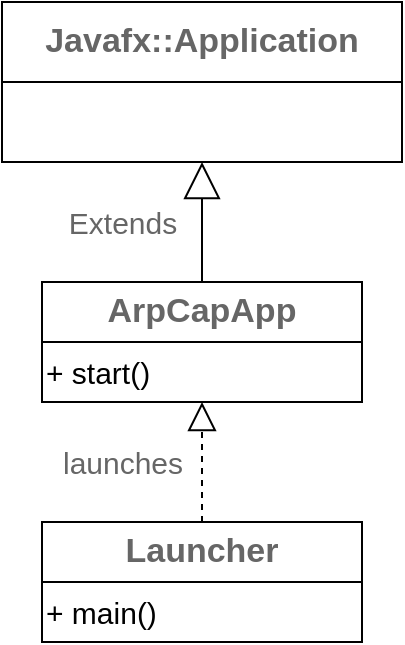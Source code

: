 <mxfile version="14.6.6" type="github">
  <diagram id="1iApkuaFD9m0gxRXavx3" name="Page-1">
    <mxGraphModel dx="947" dy="628" grid="1" gridSize="10" guides="1" tooltips="1" connect="1" arrows="1" fold="1" page="1" pageScale="1" pageWidth="1654" pageHeight="2336" math="0" shadow="0">
      <root>
        <mxCell id="0" />
        <mxCell id="1" parent="0" />
        <mxCell id="iZpSTczj3GWh2BJUJCLs-98" value="" style="group" vertex="1" connectable="0" parent="1">
          <mxGeometry x="180" y="160" width="200" height="80" as="geometry" />
        </mxCell>
        <mxCell id="iZpSTczj3GWh2BJUJCLs-96" value="&lt;span style=&quot;font-size: 17px ; font-weight: 700&quot;&gt;Javafx::Application&lt;/span&gt;" style="rounded=0;whiteSpace=wrap;html=1;shadow=0;dashed=0;fontSize=15;fontColor=#666666;strokeColor=#000000;strokeWidth=1;fillColor=inherit;gradientColor=inherit;" vertex="1" parent="iZpSTczj3GWh2BJUJCLs-98">
          <mxGeometry width="200" height="40" as="geometry" />
        </mxCell>
        <mxCell id="iZpSTczj3GWh2BJUJCLs-97" value="" style="rounded=0;whiteSpace=wrap;html=1;shadow=0;dashed=0;fontSize=15;fontColor=#666666;strokeColor=#000000;strokeWidth=1;fillColor=inherit;gradientColor=inherit;" vertex="1" parent="iZpSTczj3GWh2BJUJCLs-98">
          <mxGeometry y="40" width="200" height="40" as="geometry" />
        </mxCell>
        <mxCell id="iZpSTczj3GWh2BJUJCLs-102" value="" style="group" vertex="1" connectable="0" parent="1">
          <mxGeometry x="200" y="300" width="160" height="60" as="geometry" />
        </mxCell>
        <mxCell id="iZpSTczj3GWh2BJUJCLs-100" value="&lt;span style=&quot;font-size: 17px ; font-weight: 700&quot;&gt;ArpCapApp&lt;/span&gt;" style="rounded=0;whiteSpace=wrap;html=1;shadow=0;dashed=0;fontSize=15;fontColor=#666666;strokeColor=#000000;strokeWidth=1;fillColor=inherit;gradientColor=inherit;" vertex="1" parent="iZpSTczj3GWh2BJUJCLs-102">
          <mxGeometry width="160" height="30" as="geometry" />
        </mxCell>
        <mxCell id="iZpSTczj3GWh2BJUJCLs-101" value="&lt;span style=&quot;color: rgb(0 , 0 , 0)&quot;&gt;+ start()&lt;/span&gt;" style="rounded=0;whiteSpace=wrap;html=1;shadow=0;dashed=0;fontSize=15;fontColor=#666666;strokeColor=#000000;strokeWidth=1;fillColor=inherit;gradientColor=inherit;align=left;" vertex="1" parent="iZpSTczj3GWh2BJUJCLs-102">
          <mxGeometry y="30" width="160" height="30" as="geometry" />
        </mxCell>
        <mxCell id="iZpSTczj3GWh2BJUJCLs-107" value="Extends" style="endArrow=block;endSize=16;endFill=0;html=1;fontSize=15;fontColor=#666666;entryX=0.5;entryY=1;entryDx=0;entryDy=0;" edge="1" parent="iZpSTczj3GWh2BJUJCLs-102" target="iZpSTczj3GWh2BJUJCLs-97">
          <mxGeometry y="40" width="160" relative="1" as="geometry">
            <mxPoint x="80" as="sourcePoint" />
            <mxPoint x="240" as="targetPoint" />
            <mxPoint as="offset" />
          </mxGeometry>
        </mxCell>
        <mxCell id="iZpSTczj3GWh2BJUJCLs-103" value="" style="group" vertex="1" connectable="0" parent="1">
          <mxGeometry x="200" y="420" width="160" height="60" as="geometry" />
        </mxCell>
        <mxCell id="iZpSTczj3GWh2BJUJCLs-104" value="&lt;span style=&quot;font-size: 17px ; font-weight: 700&quot;&gt;Launcher&lt;/span&gt;" style="rounded=0;whiteSpace=wrap;html=1;shadow=0;dashed=0;fontSize=15;fontColor=#666666;strokeColor=#000000;strokeWidth=1;fillColor=inherit;gradientColor=inherit;" vertex="1" parent="iZpSTczj3GWh2BJUJCLs-103">
          <mxGeometry width="160" height="30" as="geometry" />
        </mxCell>
        <mxCell id="iZpSTczj3GWh2BJUJCLs-105" value="&lt;span style=&quot;color: rgb(0 , 0 , 0)&quot;&gt;+ main()&lt;/span&gt;" style="rounded=0;whiteSpace=wrap;html=1;shadow=0;dashed=0;fontSize=15;fontColor=#666666;strokeColor=#000000;strokeWidth=1;fillColor=inherit;gradientColor=inherit;align=left;" vertex="1" parent="iZpSTczj3GWh2BJUJCLs-103">
          <mxGeometry y="30" width="160" height="30" as="geometry" />
        </mxCell>
        <mxCell id="iZpSTczj3GWh2BJUJCLs-94" value="" style="endArrow=block;dashed=1;endFill=0;endSize=12;html=1;fontSize=15;fontColor=#666666;entryX=0.5;entryY=1;entryDx=0;entryDy=0;" edge="1" parent="iZpSTczj3GWh2BJUJCLs-103" target="iZpSTczj3GWh2BJUJCLs-101">
          <mxGeometry width="160" relative="1" as="geometry">
            <mxPoint x="80" as="sourcePoint" />
            <mxPoint x="220" y="10" as="targetPoint" />
          </mxGeometry>
        </mxCell>
        <mxCell id="iZpSTczj3GWh2BJUJCLs-95" value="launches" style="edgeLabel;html=1;align=center;verticalAlign=middle;resizable=0;points=[];fontSize=15;fontColor=#666666;" vertex="1" connectable="0" parent="iZpSTczj3GWh2BJUJCLs-94">
          <mxGeometry x="-0.406" y="-2" relative="1" as="geometry">
            <mxPoint x="-42" y="-12" as="offset" />
          </mxGeometry>
        </mxCell>
      </root>
    </mxGraphModel>
  </diagram>
</mxfile>
